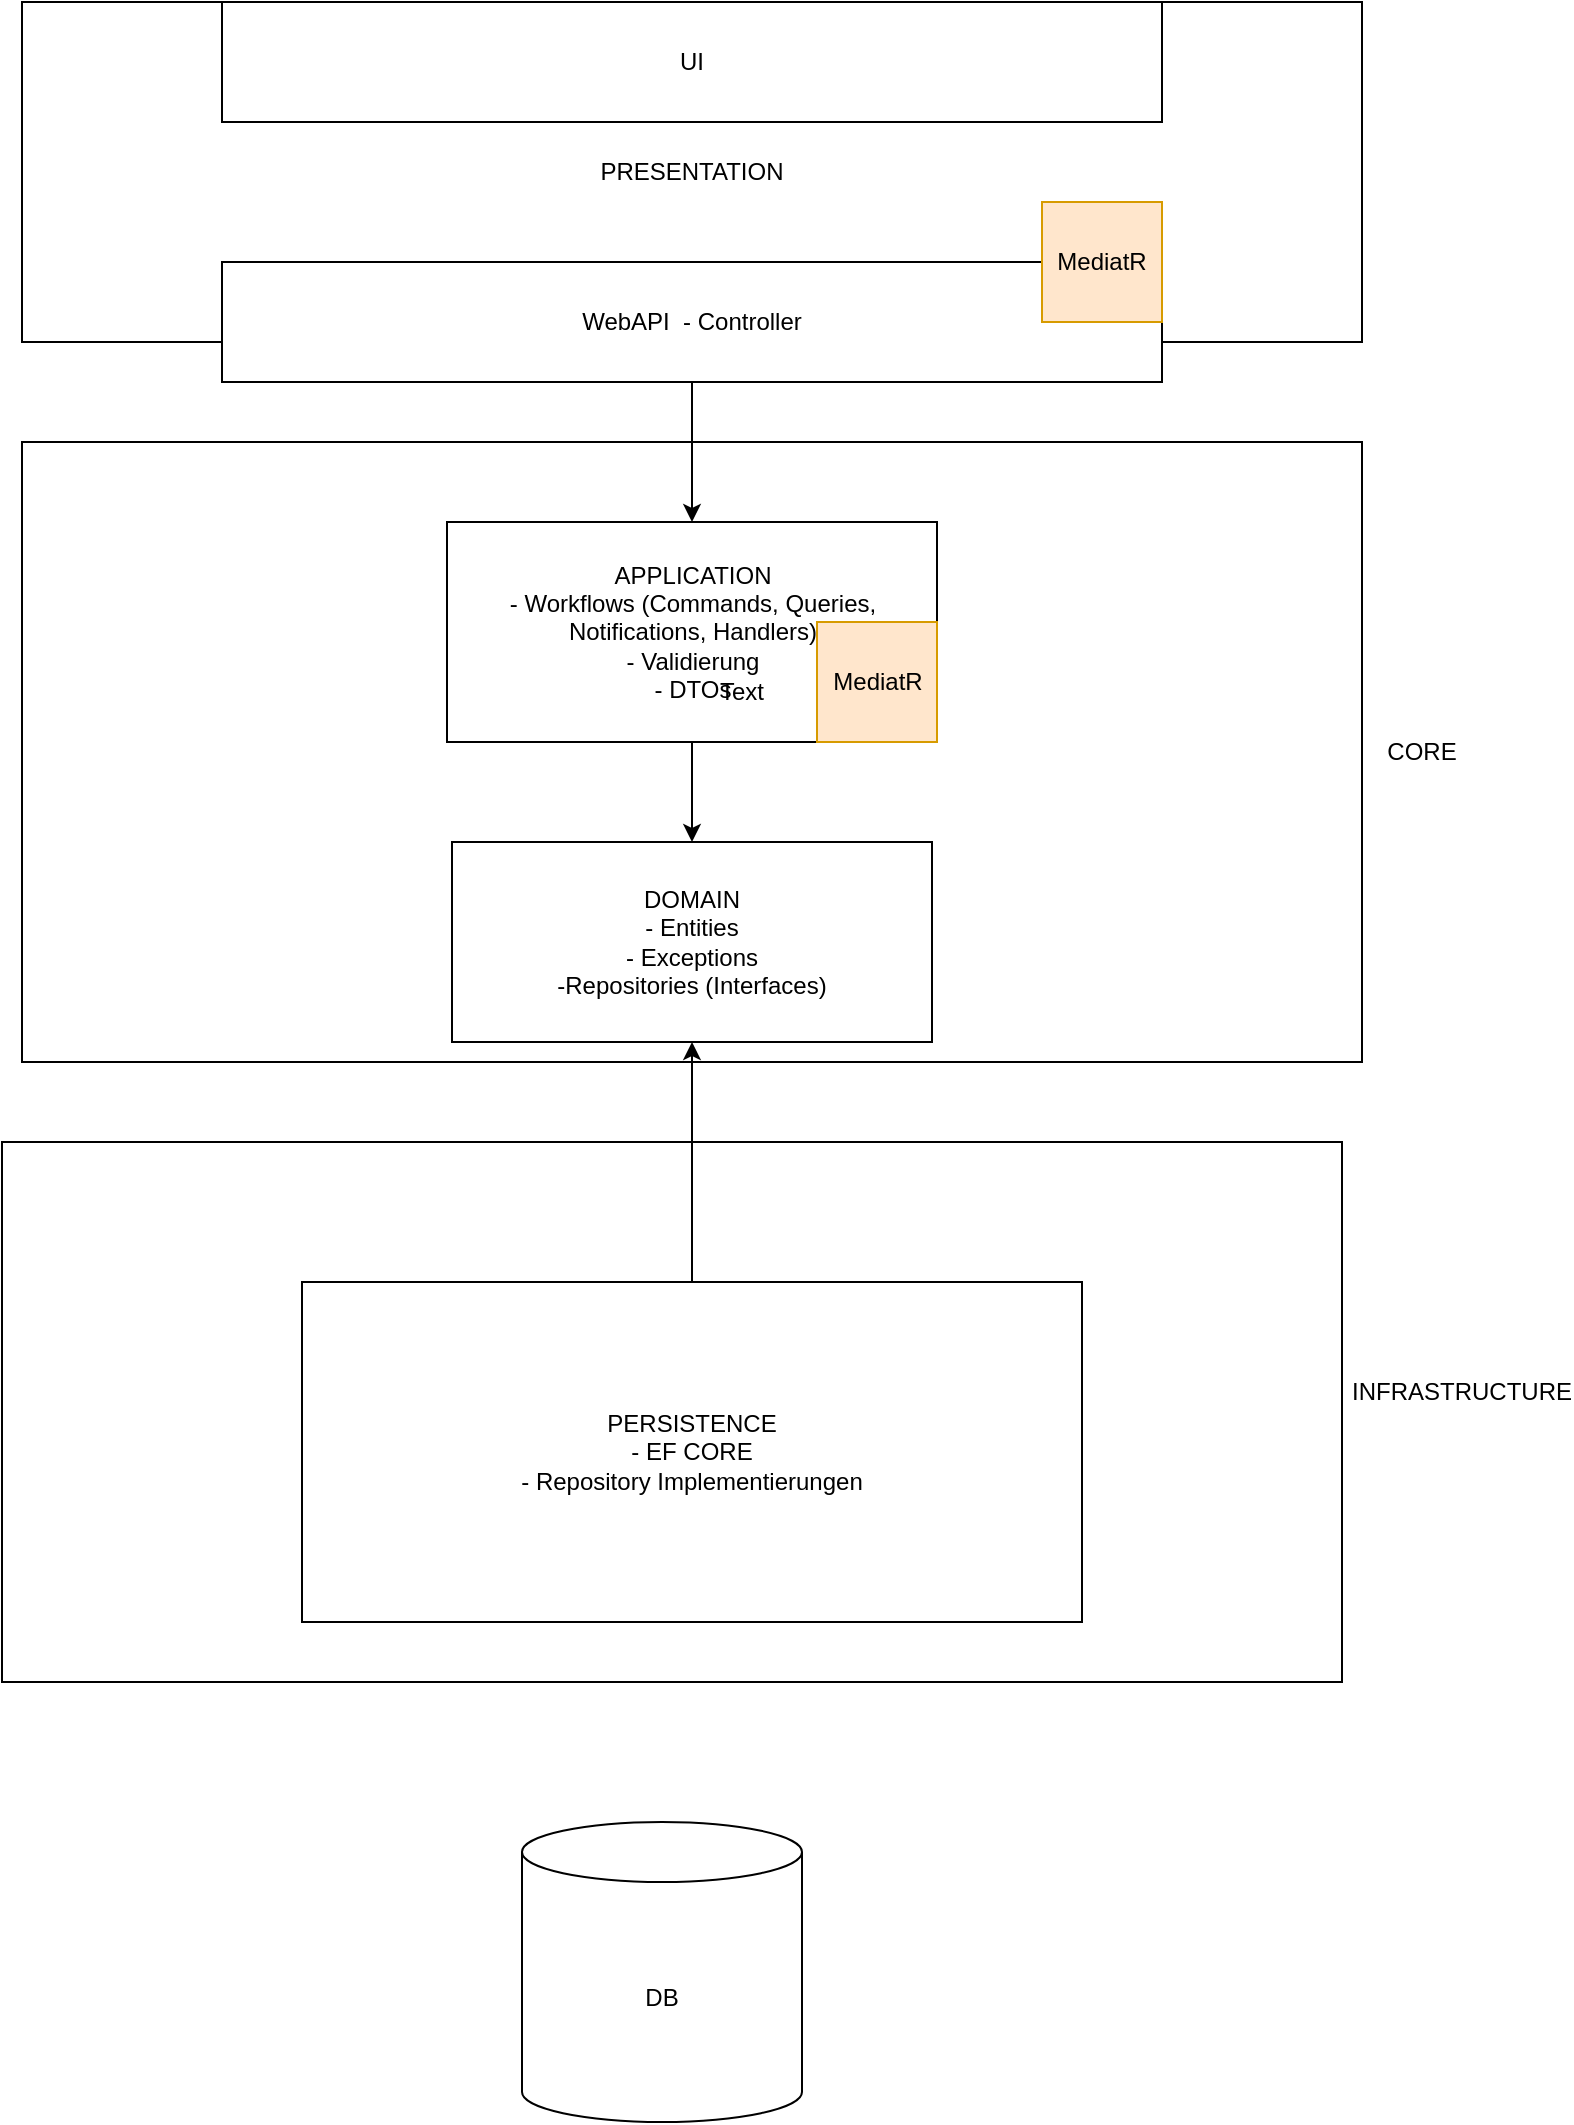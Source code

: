 <mxfile version="20.2.7" type="device"><diagram id="6Mn-w5GjUL7liFR8bYu_" name="Seite-1"><mxGraphModel dx="1422" dy="741" grid="1" gridSize="10" guides="1" tooltips="1" connect="1" arrows="1" fold="1" page="1" pageScale="1" pageWidth="827" pageHeight="1169" math="0" shadow="0"><root><mxCell id="0"/><mxCell id="1" parent="0"/><mxCell id="XsH_WMagbGf0gW2ivVMl-2" value="DB" style="shape=cylinder3;whiteSpace=wrap;html=1;boundedLbl=1;backgroundOutline=1;size=15;" parent="1" vertex="1"><mxGeometry x="300" y="990" width="140" height="150" as="geometry"/></mxCell><mxCell id="XsH_WMagbGf0gW2ivVMl-6" value="" style="rounded=0;whiteSpace=wrap;html=1;" parent="1" vertex="1"><mxGeometry x="50" y="300" width="670" height="310" as="geometry"/></mxCell><mxCell id="XsH_WMagbGf0gW2ivVMl-7" value="CORE" style="text;html=1;strokeColor=none;fillColor=none;align=center;verticalAlign=middle;whiteSpace=wrap;rounded=0;" parent="1" vertex="1"><mxGeometry x="720" y="440" width="60" height="30" as="geometry"/></mxCell><mxCell id="XsH_WMagbGf0gW2ivVMl-8" value="DOMAIN&lt;br&gt;- Entities&lt;br&gt;- Exceptions&lt;br&gt;-Repositories (Interfaces)" style="rounded=0;whiteSpace=wrap;html=1;" parent="1" vertex="1"><mxGeometry x="265" y="500" width="240" height="100" as="geometry"/></mxCell><mxCell id="XsH_WMagbGf0gW2ivVMl-9" value="APPLICATION&lt;br&gt;- Workflows (Commands, Queries, Notifications, Handlers)&lt;br&gt;- Validierung&lt;br&gt;- DTOs" style="rounded=0;whiteSpace=wrap;html=1;" parent="1" vertex="1"><mxGeometry x="262.5" y="340" width="245" height="110" as="geometry"/></mxCell><mxCell id="XsH_WMagbGf0gW2ivVMl-13" value="" style="endArrow=classic;html=1;rounded=0;exitX=0.5;exitY=1;exitDx=0;exitDy=0;entryX=0.5;entryY=0;entryDx=0;entryDy=0;" parent="1" source="XsH_WMagbGf0gW2ivVMl-9" target="XsH_WMagbGf0gW2ivVMl-8" edge="1"><mxGeometry width="50" height="50" relative="1" as="geometry"><mxPoint x="390" y="600" as="sourcePoint"/><mxPoint x="390" y="750" as="targetPoint"/></mxGeometry></mxCell><mxCell id="XsH_WMagbGf0gW2ivVMl-14" value="" style="rounded=0;whiteSpace=wrap;html=1;" parent="1" vertex="1"><mxGeometry x="40" y="650" width="670" height="270" as="geometry"/></mxCell><mxCell id="XsH_WMagbGf0gW2ivVMl-15" value="INFRASTRUCTURE" style="text;html=1;strokeColor=none;fillColor=none;align=center;verticalAlign=middle;whiteSpace=wrap;rounded=0;" parent="1" vertex="1"><mxGeometry x="740" y="760" width="60" height="30" as="geometry"/></mxCell><mxCell id="XsH_WMagbGf0gW2ivVMl-16" value="PERSISTENCE&lt;br&gt;- EF CORE&lt;br&gt;- Repository Implementierungen" style="rounded=0;whiteSpace=wrap;html=1;" parent="1" vertex="1"><mxGeometry x="190" y="720" width="390" height="170" as="geometry"/></mxCell><mxCell id="XsH_WMagbGf0gW2ivVMl-17" value="" style="endArrow=classic;html=1;rounded=0;exitX=0.5;exitY=0;exitDx=0;exitDy=0;" parent="1" source="XsH_WMagbGf0gW2ivVMl-16" target="XsH_WMagbGf0gW2ivVMl-8" edge="1"><mxGeometry width="50" height="50" relative="1" as="geometry"><mxPoint x="390" y="700" as="sourcePoint"/><mxPoint x="440" y="650" as="targetPoint"/></mxGeometry></mxCell><mxCell id="XsH_WMagbGf0gW2ivVMl-18" value="PRESENTATION&lt;br&gt;" style="rounded=0;whiteSpace=wrap;html=1;" parent="1" vertex="1"><mxGeometry x="50" y="80" width="670" height="170" as="geometry"/></mxCell><mxCell id="XsH_WMagbGf0gW2ivVMl-20" value="WebAPI&amp;nbsp; - Controller" style="rounded=0;whiteSpace=wrap;html=1;" parent="1" vertex="1"><mxGeometry x="150" y="210" width="470" height="60" as="geometry"/></mxCell><mxCell id="XsH_WMagbGf0gW2ivVMl-21" value="" style="endArrow=classic;html=1;rounded=0;exitX=0.5;exitY=1;exitDx=0;exitDy=0;entryX=0.5;entryY=0;entryDx=0;entryDy=0;" parent="1" source="XsH_WMagbGf0gW2ivVMl-20" target="XsH_WMagbGf0gW2ivVMl-9" edge="1"><mxGeometry width="50" height="50" relative="1" as="geometry"><mxPoint x="390" y="330" as="sourcePoint"/><mxPoint x="440" y="280" as="targetPoint"/></mxGeometry></mxCell><mxCell id="XsH_WMagbGf0gW2ivVMl-22" value="MediatR" style="rounded=0;whiteSpace=wrap;html=1;fillColor=#ffe6cc;strokeColor=#d79b00;" parent="1" vertex="1"><mxGeometry x="560" y="180" width="60" height="60" as="geometry"/></mxCell><mxCell id="XsH_WMagbGf0gW2ivVMl-23" value="Text" style="text;html=1;strokeColor=none;fillColor=none;align=center;verticalAlign=middle;whiteSpace=wrap;rounded=0;" parent="1" vertex="1"><mxGeometry x="380" y="410" width="60" height="30" as="geometry"/></mxCell><mxCell id="XsH_WMagbGf0gW2ivVMl-24" value="MediatR" style="rounded=0;whiteSpace=wrap;html=1;fillColor=#ffe6cc;strokeColor=#d79b00;" parent="1" vertex="1"><mxGeometry x="447.5" y="390" width="60" height="60" as="geometry"/></mxCell><mxCell id="XsH_WMagbGf0gW2ivVMl-26" value="UI" style="rounded=0;whiteSpace=wrap;html=1;" parent="1" vertex="1"><mxGeometry x="150" y="80" width="470" height="60" as="geometry"/></mxCell></root></mxGraphModel></diagram></mxfile>